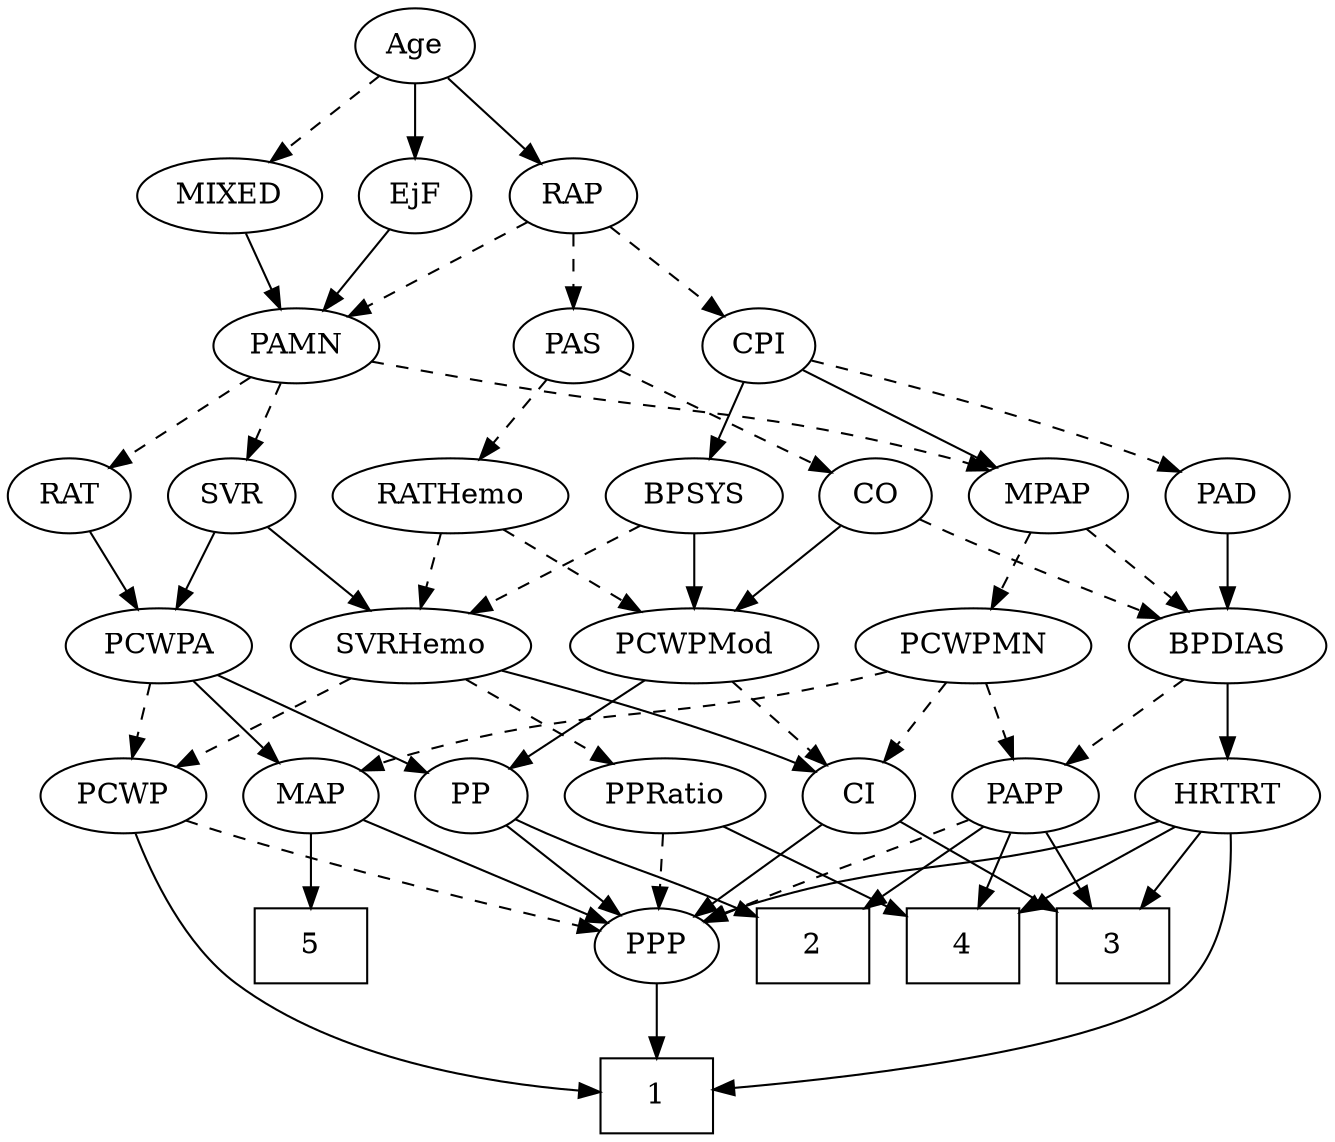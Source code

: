 strict digraph {
	graph [bb="0,0,579.54,540"];
	node [label="\N"];
	1	[height=0.5,
		pos="266.3,18",
		shape=box,
		width=0.75];
	2	[height=0.5,
		pos="338.3,90",
		shape=box,
		width=0.75];
	3	[height=0.5,
		pos="482.3,90",
		shape=box,
		width=0.75];
	4	[height=0.5,
		pos="410.3,90",
		shape=box,
		width=0.75];
	5	[height=0.5,
		pos="125.3,90",
		shape=box,
		width=0.75];
	Age	[height=0.5,
		pos="175.3,522",
		width=0.75];
	EjF	[height=0.5,
		pos="175.3,450",
		width=0.75];
	Age -> EjF	[pos="e,175.3,468.1 175.3,503.7 175.3,495.98 175.3,486.71 175.3,478.11",
		style=solid];
	RAP	[height=0.5,
		pos="248.3,450",
		width=0.77632];
	Age -> RAP	[pos="e,233.3,465.38 190.07,506.83 200.39,496.94 214.36,483.55 226.02,472.36",
		style=solid];
	MIXED	[height=0.5,
		pos="90.298,450",
		width=1.1193];
	Age -> MIXED	[pos="e,108.7,466.16 158.91,507.5 146.89,497.61 130.33,483.96 116.48,472.56",
		style=dashed];
	PAMN	[height=0.5,
		pos="123.3,378",
		width=1.011];
	EjF -> PAMN	[pos="e,135.53,395.47 163.76,433.46 157.28,424.74 149.04,413.65 141.69,403.76",
		style=solid];
	PAS	[height=0.5,
		pos="248.3,378",
		width=0.75];
	RAP -> PAS	[pos="e,248.3,396.1 248.3,431.7 248.3,423.98 248.3,414.71 248.3,406.11",
		style=dashed];
	RAP -> PAMN	[pos="e,146.63,392.07 227.94,437.6 208.36,426.63 178.45,409.89 155.62,397.1",
		style=dashed];
	CPI	[height=0.5,
		pos="332.3,378",
		width=0.75];
	RAP -> CPI	[pos="e,316.02,392.56 264.89,435.17 277.28,424.85 294.4,410.58 308.28,399.01",
		style=dashed];
	MIXED -> PAMN	[pos="e,115.38,395.79 98.286,432.05 102.1,423.97 106.74,414.12 110.99,405.11",
		style=solid];
	MPAP	[height=0.5,
		pos="463.3,306",
		width=0.97491];
	PCWPMN	[height=0.5,
		pos="427.3,234",
		width=1.3902];
	MPAP -> PCWPMN	[pos="e,436.02,251.96 454.77,288.41 450.57,280.25 445.41,270.22 440.7,261.07",
		style=dashed];
	BPDIAS	[height=0.5,
		pos="537.3,234",
		width=1.1735];
	MPAP -> BPDIAS	[pos="e,520.76,250.64 479.35,289.81 489.3,280.4 502.26,268.14 513.4,257.61",
		style=dashed];
	BPSYS	[height=0.5,
		pos="300.3,306",
		width=1.0471];
	PCWPMod	[height=0.5,
		pos="307.3,234",
		width=1.4443];
	BPSYS -> PCWPMod	[pos="e,305.59,252.1 302.03,287.7 302.8,279.98 303.73,270.71 304.59,262.11",
		style=solid];
	SVRHemo	[height=0.5,
		pos="187.3,234",
		width=1.3902];
	BPSYS -> SVRHemo	[pos="e,211.25,249.84 278.24,291.34 261.61,281.03 238.53,266.74 219.79,255.13",
		style=dashed];
	PAD	[height=0.5,
		pos="545.3,306",
		width=0.79437];
	PAD -> BPDIAS	[pos="e,539.25,252.1 543.32,287.7 542.44,279.98 541.38,270.71 540.4,262.11",
		style=solid];
	CO	[height=0.5,
		pos="383.3,306",
		width=0.75];
	CO -> PCWPMod	[pos="e,324.78,251.1 367.92,290.83 357.67,281.4 343.97,268.78 332.19,257.93",
		style=solid];
	CO -> BPDIAS	[pos="e,509.1,247.49 404.59,294.86 409.42,292.59 414.53,290.2 419.3,288 446.19,275.61 476.68,261.93 499.93,251.57",
		style=dashed];
	PAS -> CO	[pos="e,362.7,317.68 269.1,366.22 291.76,354.47 328.19,335.57 353.8,322.3",
		style=dashed];
	RATHemo	[height=0.5,
		pos="195.3,306",
		width=1.3721];
	PAS -> RATHemo	[pos="e,207.77,323.47 236.54,361.46 229.86,352.65 221.37,341.43 213.82,331.46",
		style=dashed];
	PAMN -> MPAP	[pos="e,437.06,318.1 156.66,370.49 173.36,367.27 193.88,363.36 212.3,360 304.16,343.24 329.31,348.95 419.3,324 421.94,323.27 424.65,322.43 \
427.36,321.54",
		style=dashed];
	RAT	[height=0.5,
		pos="27.298,306",
		width=0.75827];
	PAMN -> RAT	[pos="e,44.904,319.84 103.41,362.5 88.856,351.89 68.985,337.4 53.196,325.88",
		style=dashed];
	SVR	[height=0.5,
		pos="100.3,306",
		width=0.77632];
	PAMN -> SVR	[pos="e,105.81,323.79 117.73,360.05 115.1,352.06 111.91,342.33 108.97,333.4",
		style=dashed];
	RATHemo -> PCWPMod	[pos="e,283.19,250.07 219.05,290.15 235.13,280.11 256.58,266.7 274.31,255.62",
		style=dashed];
	RATHemo -> SVRHemo	[pos="e,189.25,252.1 193.32,287.7 192.44,279.98 191.38,270.71 190.4,262.11",
		style=dashed];
	CPI -> MPAP	[pos="e,439.88,319.51 352.77,366.06 373.7,354.88 406.51,337.34 430.96,324.28",
		style=solid];
	CPI -> BPSYS	[pos="e,308.05,323.96 324.71,360.41 320.98,352.25 316.4,342.22 312.21,333.07",
		style=solid];
	CPI -> PAD	[pos="e,522.99,317.54 356.97,370.59 391.15,361.47 454.66,343.66 507.3,324 509.39,323.22 511.53,322.38 513.67,321.51",
		style=dashed];
	PCWPA	[height=0.5,
		pos="77.298,234",
		width=1.1555];
	RAT -> PCWPA	[pos="e,65.535,251.47 38.394,289.46 44.625,280.74 52.545,269.65 59.61,259.76",
		style=solid];
	SVR -> PCWPA	[pos="e,82.974,252.28 94.73,288.05 92.141,280.18 89,270.62 86.101,261.79",
		style=solid];
	SVR -> SVRHemo	[pos="e,167.84,250.65 117.07,291.5 129.21,281.74 145.87,268.33 159.92,257.02",
		style=solid];
	PP	[height=0.5,
		pos="201.3,162",
		width=0.75];
	PCWPMod -> PP	[pos="e,220.02,175.36 284.3,217.81 267.91,206.99 245.82,192.4 228.55,181",
		style=solid];
	CI	[height=0.5,
		pos="371.3,162",
		width=0.75];
	PCWPMod -> CI	[pos="e,357.55,178.04 322.46,216.41 330.86,207.22 341.43,195.67 350.58,185.66",
		style=dashed];
	MAP	[height=0.5,
		pos="125.3,162",
		width=0.84854];
	PCWPA -> MAP	[pos="e,114.33,178.99 88.673,216.41 94.616,207.74 102,196.97 108.58,187.38",
		style=solid];
	PCWPA -> PP	[pos="e,181.25,174.32 101.5,219.34 121.85,207.85 150.99,191.4 172.53,179.24",
		style=solid];
	PCWP	[height=0.5,
		pos="41.298,162",
		width=0.97491];
	PCWPA -> PCWP	[pos="e,49.932,179.79 68.583,216.05 64.382,207.89 59.252,197.91 54.579,188.82",
		style=dashed];
	PCWPMN -> MAP	[pos="e,148.66,173.97 390.31,221.7 383.05,219.66 375.46,217.66 368.3,216 279.04,195.29 253.14,206.09 165.3,180 162.89,179.29 160.44,178.47 \
157.99,177.59",
		style=dashed];
	PCWPMN -> CI	[pos="e,383.71,178.51 414.03,216.41 406.85,207.44 397.87,196.21 390,186.37",
		style=dashed];
	PAPP	[height=0.5,
		pos="448.3,162",
		width=0.88464];
	PCWPMN -> PAPP	[pos="e,443.26,179.79 432.38,216.05 434.78,208.06 437.7,198.33 440.38,189.4",
		style=dashed];
	PPRatio	[height=0.5,
		pos="286.3,162",
		width=1.1013];
	SVRHemo -> PPRatio	[pos="e,265.74,177.54 209.27,217.46 223.5,207.41 242.17,194.2 257.57,183.31",
		style=dashed];
	SVRHemo -> PCWP	[pos="e,66.194,174.94 158.45,219.17 134.58,207.72 100.61,191.44 75.391,179.35",
		style=dashed];
	SVRHemo -> CI	[pos="e,350.13,173.41 222.95,221.32 253.16,211.16 297.47,195.66 335.3,180 337.12,179.25 338.98,178.45 340.85,177.63",
		style=solid];
	BPDIAS -> PAPP	[pos="e,466.06,176.97 517.99,217.81 505.2,207.75 488.28,194.44 474.31,183.46",
		style=dashed];
	HRTRT	[height=0.5,
		pos="537.3,162",
		width=1.1013];
	BPDIAS -> HRTRT	[pos="e,537.3,180.1 537.3,215.7 537.3,207.98 537.3,198.71 537.3,190.11",
		style=solid];
	MAP -> 5	[pos="e,125.3,108.1 125.3,143.7 125.3,135.98 125.3,126.71 125.3,118.11",
		style=solid];
	PPP	[height=0.5,
		pos="266.3,90",
		width=0.75];
	MAP -> PPP	[pos="e,245.08,101.53 147.95,149.75 171.8,137.91 209.48,119.2 235.91,106.09",
		style=solid];
	PP -> 2	[pos="e,311.15,104.87 222.1,150.37 243.31,139.54 276.6,122.52 302.13,109.48",
		style=solid];
	PP -> PPP	[pos="e,252.53,105.82 215.08,146.15 223.96,136.6 235.66,123.99 245.64,113.25",
		style=solid];
	PPP -> 1	[pos="e,266.3,36.104 266.3,71.697 266.3,63.983 266.3,54.712 266.3,46.112",
		style=solid];
	PPRatio -> 4	[pos="e,383.01,106.41 310.21,147.5 328.35,137.26 353.61,123 374.21,111.37",
		style=solid];
	PPRatio -> PPP	[pos="e,271.09,107.79 281.46,144.05 279.2,136.14 276.45,126.54 273.92,117.69",
		style=dashed];
	PCWP -> 1	[pos="e,239.03,20.751 46.075,144 52.584,123.91 66.159,90.848 89.298,72 129.65,39.131 189.95,26.637 228.7,21.893",
		style=solid];
	PCWP -> PPP	[pos="e,241.5,97.552 68.159,150.21 73.79,148.07 79.713,145.89 85.298,144 135.75,126.9 195.19,110.13 231.8,100.17",
		style=dashed];
	CI -> 3	[pos="e,455.16,108.11 390.38,148.97 405.79,139.25 427.91,125.3 446.59,113.52",
		style=solid];
	CI -> PPP	[pos="e,284.91,103.41 352.53,148.49 336.03,137.49 311.82,121.35 293.25,108.97",
		style=solid];
	PAPP -> 2	[pos="e,365.27,108.16 427.87,148 412.7,138.35 391.64,124.95 373.75,113.56",
		style=solid];
	PAPP -> 3	[pos="e,473.82,108.45 456.36,144.41 460.26,136.37 465.05,126.51 469.44,117.47",
		style=solid];
	PAPP -> 4	[pos="e,419.77,108.45 439.29,144.41 434.93,136.37 429.58,126.51 424.67,117.47",
		style=solid];
	PAPP -> PPP	[pos="e,287.44,101.46 423.68,150.5 418.31,148.29 412.63,146.02 407.3,144 361.16,126.54 348.01,126.56 302.3,108 300.47,107.26 298.61,106.47 \
296.73,105.66",
		style=dashed];
	HRTRT -> 1	[pos="e,293.53,21.041 538.76,143.68 539.43,123.6 537.21,90.852 518.3,72 488.52,42.311 366.43,27.636 303.78,21.941",
		style=solid];
	HRTRT -> 3	[pos="e,495.75,108.12 524.54,144.76 517.87,136.27 509.54,125.68 502.06,116.15",
		style=solid];
	HRTRT -> 4	[pos="e,437.48,105.98 513.11,147.67 494.22,137.26 467.67,122.62 446.29,110.84",
		style=solid];
	HRTRT -> PPP	[pos="e,286.88,101.8 507.82,149.78 501.74,147.69 495.35,145.65 489.3,144 407.62,121.81 382.75,134.28 302.3,108 300.38,107.37 298.42,106.67 \
296.47,105.91",
		style=solid];
}
